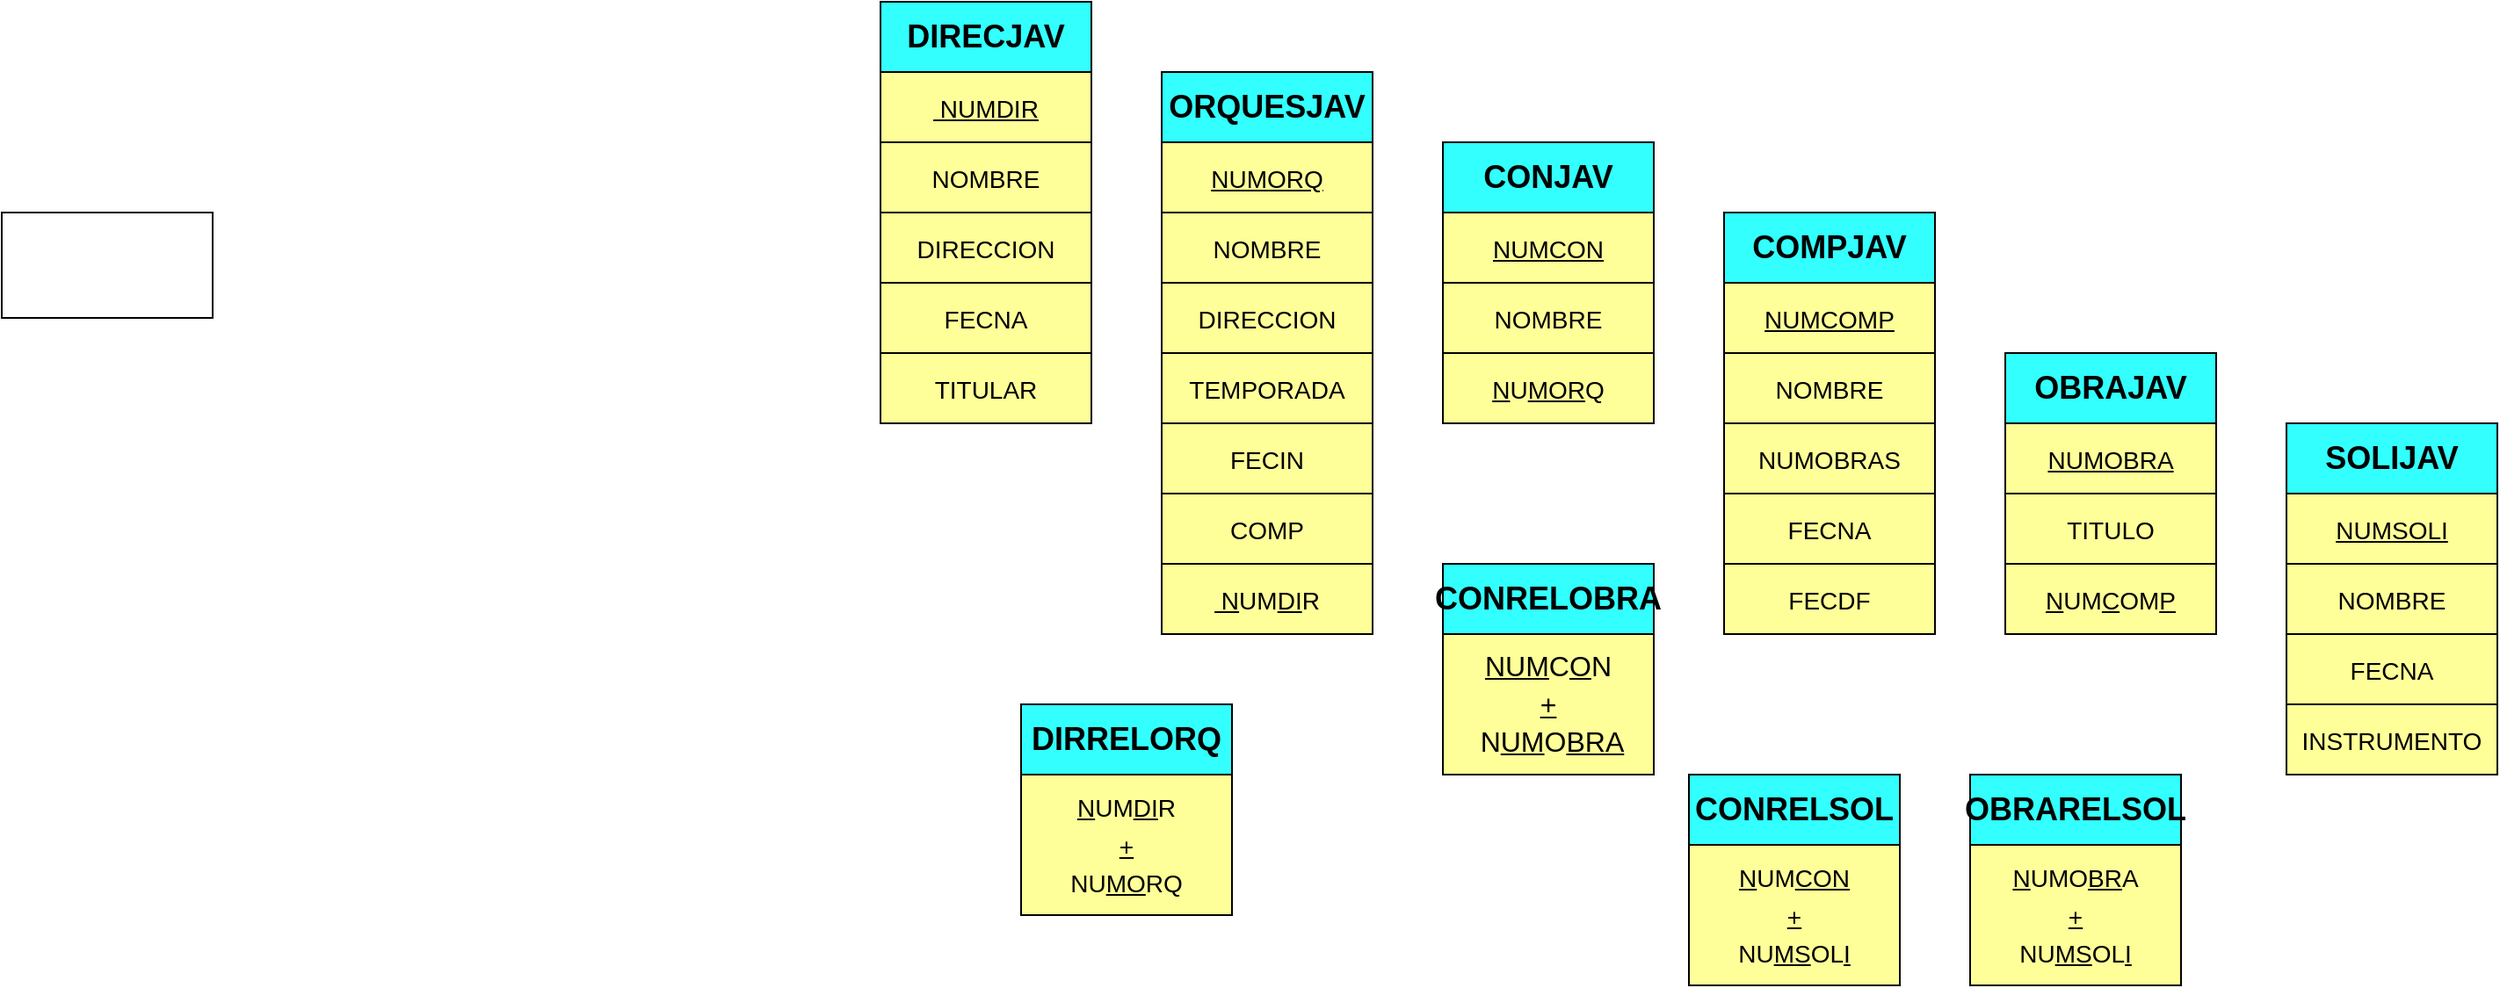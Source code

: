 <mxfile version="18.0.2" type="device" pages="3"><diagram id="irvo2yKQiAqQqo9KH-mM" name="Page-1"><mxGraphModel dx="2277" dy="1815" grid="1" gridSize="10" guides="1" tooltips="1" connect="1" arrows="1" fold="1" page="1" pageScale="1" pageWidth="827" pageHeight="1169" math="0" shadow="0"><root><mxCell id="0"/><mxCell id="1" parent="0"/><mxCell id="vN0TJ33HzaSOM6uNFdOM-1" value="&lt;font style=&quot;font-size: 18px&quot;&gt;&lt;b&gt;ORQUESJAV&lt;/b&gt;&lt;/font&gt;" style="rounded=0;whiteSpace=wrap;html=1;fillColor=#33FFFF;" parent="1" vertex="1"><mxGeometry x="20" y="-360" width="120" height="40" as="geometry"/></mxCell><mxCell id="vN0TJ33HzaSOM6uNFdOM-5" value="&lt;font style=&quot;font-size: 14px&quot;&gt;FECIN&lt;/font&gt;" style="rounded=0;whiteSpace=wrap;html=1;fontSize=18;fillColor=#FFFF99;" parent="1" vertex="1"><mxGeometry x="20" y="-160" width="120" height="40" as="geometry"/></mxCell><mxCell id="vN0TJ33HzaSOM6uNFdOM-7" value="&lt;span style=&quot;font-size: 14px&quot;&gt;&lt;u&gt;NUMORQ&lt;/u&gt;&lt;/span&gt;" style="rounded=0;whiteSpace=wrap;html=1;fontSize=18;fillColor=#FFFF99;" parent="1" vertex="1"><mxGeometry x="20" y="-320" width="120" height="40" as="geometry"/></mxCell><mxCell id="vN0TJ33HzaSOM6uNFdOM-8" value="&lt;font style=&quot;font-size: 14px&quot;&gt;COMP&lt;/font&gt;" style="rounded=0;whiteSpace=wrap;html=1;fontSize=18;fillColor=#FFFF99;" parent="1" vertex="1"><mxGeometry x="20" y="-120" width="120" height="40" as="geometry"/></mxCell><mxCell id="OLTKXeni9nIVeZ44WBVX-1" value="&lt;font style=&quot;font-size: 18px&quot;&gt;&lt;b&gt;CONJAV&lt;/b&gt;&lt;/font&gt;" style="rounded=0;whiteSpace=wrap;html=1;fillColor=#33FFFF;" parent="1" vertex="1"><mxGeometry x="180" y="-320" width="120" height="40" as="geometry"/></mxCell><mxCell id="OLTKXeni9nIVeZ44WBVX-3" value="&lt;span style=&quot;font-size: 14px&quot;&gt;&lt;u&gt;NUMCON&lt;/u&gt;&lt;/span&gt;" style="rounded=0;whiteSpace=wrap;html=1;fontSize=18;fillColor=#FFFF99;" parent="1" vertex="1"><mxGeometry x="180" y="-280" width="120" height="40" as="geometry"/></mxCell><mxCell id="OLTKXeni9nIVeZ44WBVX-4" value="&lt;div&gt;&lt;font style=&quot;font-size: 14px&quot;&gt;NOMBRE&lt;/font&gt;&lt;/div&gt;" style="rounded=0;whiteSpace=wrap;html=1;fontSize=18;fillColor=#FFFF99;" parent="1" vertex="1"><mxGeometry x="180" y="-240" width="120" height="40" as="geometry"/></mxCell><mxCell id="OLTKXeni9nIVeZ44WBVX-5" value="&lt;span style=&quot;font-size: 14px&quot;&gt;&lt;u&gt;N&lt;/u&gt;U&lt;u&gt;MOR&lt;/u&gt;Q&lt;/span&gt;" style="rounded=0;whiteSpace=wrap;html=1;fontSize=18;fillColor=#FFFF99;" parent="1" vertex="1"><mxGeometry x="180" y="-200" width="120" height="40" as="geometry"/></mxCell><mxCell id="OLTKXeni9nIVeZ44WBVX-16" value="&lt;span style=&quot;font-size: 18px&quot;&gt;&lt;b&gt;OBRAJAV&lt;/b&gt;&lt;/span&gt;" style="rounded=0;whiteSpace=wrap;html=1;fillColor=#33FFFF;" parent="1" vertex="1"><mxGeometry x="500" y="-200" width="120" height="40" as="geometry"/></mxCell><mxCell id="OLTKXeni9nIVeZ44WBVX-17" value="&lt;span style=&quot;font-size: 14px&quot;&gt;&lt;u&gt;NUMOBRA&lt;/u&gt;&lt;/span&gt;" style="rounded=0;whiteSpace=wrap;html=1;fontSize=18;fillColor=#FFFF99;" parent="1" vertex="1"><mxGeometry x="500" y="-160" width="120" height="40" as="geometry"/></mxCell><mxCell id="OLTKXeni9nIVeZ44WBVX-18" value="&lt;span style=&quot;font-size: 14px&quot;&gt;TITULO&lt;/span&gt;" style="rounded=0;whiteSpace=wrap;html=1;fontSize=18;fillColor=#FFFF99;" parent="1" vertex="1"><mxGeometry x="500" y="-120" width="120" height="40" as="geometry"/></mxCell><mxCell id="OLTKXeni9nIVeZ44WBVX-20" value="&lt;span style=&quot;font-size: 14px&quot;&gt;&lt;u&gt;N&lt;/u&gt;UM&lt;u&gt;C&lt;/u&gt;OM&lt;u&gt;P&lt;/u&gt;&lt;/span&gt;" style="rounded=0;whiteSpace=wrap;html=1;fontSize=18;fillColor=#FFFF99;" parent="1" vertex="1"><mxGeometry x="500" y="-80" width="120" height="40" as="geometry"/></mxCell><mxCell id="7b0voyulcn5LhP3MoQGI-5" value="&lt;span style=&quot;font-size: 14px&quot;&gt;FECDF&lt;br&gt;&lt;/span&gt;" style="rounded=0;whiteSpace=wrap;html=1;fontSize=18;fillColor=#FFFF99;" parent="1" vertex="1"><mxGeometry x="340" y="-80" width="120" height="40" as="geometry"/></mxCell><mxCell id="7b0voyulcn5LhP3MoQGI-7" value="&lt;font style=&quot;font-size: 18px&quot;&gt;&lt;b&gt;DIRECJAV&lt;/b&gt;&lt;/font&gt;" style="rounded=0;whiteSpace=wrap;html=1;fillColor=#33FFFF;" parent="1" vertex="1"><mxGeometry x="-140" y="-400" width="120" height="40" as="geometry"/></mxCell><mxCell id="7b0voyulcn5LhP3MoQGI-9" value="&lt;span style=&quot;font-size: 14px&quot;&gt;&lt;u&gt;&amp;nbsp;NUMDIR&lt;/u&gt;&lt;br&gt;&lt;/span&gt;" style="rounded=0;whiteSpace=wrap;html=1;fontSize=18;fillColor=#FFFF99;" parent="1" vertex="1"><mxGeometry x="-140" y="-360" width="120" height="40" as="geometry"/></mxCell><mxCell id="Z4Rx5b9Ad_7GopqOrgtH-1" value="&lt;font style=&quot;font-size: 14px&quot;&gt;NOMBRE&lt;/font&gt;" style="rounded=0;whiteSpace=wrap;html=1;fontSize=18;fillColor=#FFFF99;" parent="1" vertex="1"><mxGeometry x="-140" y="-320" width="120" height="40" as="geometry"/></mxCell><mxCell id="Z4Rx5b9Ad_7GopqOrgtH-4" value="&lt;font style=&quot;font-size: 14px&quot;&gt;DIRECCION&lt;/font&gt;&lt;font style=&quot;font-size: 14px&quot;&gt;&lt;br&gt;&lt;/font&gt;" style="rounded=0;whiteSpace=wrap;html=1;fontSize=18;fillColor=#FFFF99;" parent="1" vertex="1"><mxGeometry x="-140" y="-280" width="120" height="40" as="geometry"/></mxCell><mxCell id="HvVmlWk6--xc-2OfMWXt-4" value="&lt;font style=&quot;font-size: 14px&quot;&gt;TEMPORADA&lt;/font&gt;" style="rounded=0;whiteSpace=wrap;html=1;fontSize=18;fillColor=#FFFF99;" parent="1" vertex="1"><mxGeometry x="20" y="-200" width="120" height="40" as="geometry"/></mxCell><mxCell id="HvVmlWk6--xc-2OfMWXt-7" value="" style="rounded=0;whiteSpace=wrap;html=1;" parent="1" vertex="1"><mxGeometry x="-640" y="-280" width="120" height="60" as="geometry"/></mxCell><mxCell id="HvVmlWk6--xc-2OfMWXt-8" value="&lt;font style=&quot;font-size: 14px&quot;&gt;FECNA&lt;/font&gt;" style="rounded=0;whiteSpace=wrap;html=1;fontSize=18;fillColor=#FFFF99;" parent="1" vertex="1"><mxGeometry x="-140" y="-240" width="120" height="40" as="geometry"/></mxCell><mxCell id="W_rR7vkwuDsGAnNLAWUF-6" value="&lt;font style=&quot;font-size: 18px&quot;&gt;&lt;b&gt;SOLIJAV&lt;/b&gt;&lt;/font&gt;" style="rounded=0;whiteSpace=wrap;html=1;fillColor=#33FFFF;" parent="1" vertex="1"><mxGeometry x="660" y="-160" width="120" height="40" as="geometry"/></mxCell><mxCell id="W_rR7vkwuDsGAnNLAWUF-7" value="&lt;span style=&quot;font-size: 14px&quot;&gt;&lt;u&gt;NUMSOLI&lt;/u&gt;&lt;/span&gt;" style="rounded=0;whiteSpace=wrap;html=1;fontSize=18;fillColor=#FFFF99;" parent="1" vertex="1"><mxGeometry x="660" y="-120" width="120" height="40" as="geometry"/></mxCell><mxCell id="W_rR7vkwuDsGAnNLAWUF-8" value="&lt;font style=&quot;font-size: 14px&quot;&gt;NOMBRE&lt;/font&gt;" style="rounded=0;whiteSpace=wrap;html=1;fontSize=18;fillColor=#FFFF99;" parent="1" vertex="1"><mxGeometry x="660" y="-80" width="120" height="40" as="geometry"/></mxCell><mxCell id="W_rR7vkwuDsGAnNLAWUF-10" value="&lt;font style=&quot;font-size: 14px&quot;&gt;FECNA&lt;/font&gt;" style="rounded=0;whiteSpace=wrap;html=1;fontSize=18;fillColor=#FFFF99;" parent="1" vertex="1"><mxGeometry x="660" y="-40" width="120" height="40" as="geometry"/></mxCell><mxCell id="W_rR7vkwuDsGAnNLAWUF-13" value="&lt;span style=&quot;font-size: 18px&quot;&gt;&lt;b&gt;COMPJAV&lt;/b&gt;&lt;/span&gt;" style="rounded=0;whiteSpace=wrap;html=1;fillColor=#33FFFF;" parent="1" vertex="1"><mxGeometry x="340" y="-280" width="120" height="40" as="geometry"/></mxCell><mxCell id="W_rR7vkwuDsGAnNLAWUF-14" value="&lt;span style=&quot;font-size: 14px&quot;&gt;&lt;u&gt;NUMCOMP&lt;/u&gt;&lt;/span&gt;" style="rounded=0;whiteSpace=wrap;html=1;fontSize=18;fillColor=#FFFF99;" parent="1" vertex="1"><mxGeometry x="340" y="-240" width="120" height="40" as="geometry"/></mxCell><mxCell id="W_rR7vkwuDsGAnNLAWUF-15" value="&lt;span style=&quot;font-size: 14px&quot;&gt;NOMBRE&lt;/span&gt;" style="rounded=0;whiteSpace=wrap;html=1;fontSize=18;fillColor=#FFFF99;" parent="1" vertex="1"><mxGeometry x="340" y="-200" width="120" height="40" as="geometry"/></mxCell><mxCell id="W_rR7vkwuDsGAnNLAWUF-16" value="&lt;span style=&quot;font-size: 14px&quot;&gt;NUMOBRAS&lt;/span&gt;" style="rounded=0;whiteSpace=wrap;html=1;fontSize=18;fillColor=#FFFF99;" parent="1" vertex="1"><mxGeometry x="340" y="-160" width="120" height="40" as="geometry"/></mxCell><mxCell id="W_rR7vkwuDsGAnNLAWUF-17" value="&lt;span style=&quot;font-size: 14px&quot;&gt;FECNA&lt;/span&gt;" style="rounded=0;whiteSpace=wrap;html=1;fontSize=18;fillColor=#FFFF99;" parent="1" vertex="1"><mxGeometry x="340" y="-120" width="120" height="40" as="geometry"/></mxCell><mxCell id="W_rR7vkwuDsGAnNLAWUF-19" value="&lt;span style=&quot;font-size: 18px&quot;&gt;&lt;b&gt;CONRELSOL&lt;br&gt;&lt;/b&gt;&lt;/span&gt;" style="rounded=0;whiteSpace=wrap;html=1;fillColor=#33FFFF;" parent="1" vertex="1"><mxGeometry x="320" y="40" width="120" height="40" as="geometry"/></mxCell><mxCell id="W_rR7vkwuDsGAnNLAWUF-21" value="&lt;div&gt;&lt;span style=&quot;font-size: 18px&quot;&gt;&lt;b&gt;OBRARELSOL&lt;/b&gt;&lt;/span&gt;&lt;/div&gt;&lt;div&gt;&lt;span style=&quot;font-size: 18px&quot;&gt;&lt;/span&gt;&lt;/div&gt;" style="rounded=0;whiteSpace=wrap;html=1;fillColor=#33FFFF;" parent="1" vertex="1"><mxGeometry x="480" y="40" width="120" height="40" as="geometry"/></mxCell><mxCell id="W_rR7vkwuDsGAnNLAWUF-22" value="&lt;span style=&quot;font-size: 14px&quot;&gt;&lt;u&gt;N&lt;/u&gt;UMO&lt;u&gt;BR&lt;/u&gt;A&lt;u&gt;&lt;br&gt;&lt;/u&gt;&lt;/span&gt;&lt;div&gt;&lt;span style=&quot;font-size: 14px&quot;&gt;&lt;u&gt;+&lt;/u&gt;&lt;/span&gt;&lt;/div&gt;&lt;div&gt;&lt;span style=&quot;font-size: 14px&quot;&gt;NU&lt;u&gt;MS&lt;/u&gt;OL&lt;u&gt;I&lt;br&gt;&lt;/u&gt;&lt;/span&gt;&lt;/div&gt;&lt;div&gt;&lt;span style=&quot;font-size: 14px&quot;&gt;&lt;/span&gt;&lt;/div&gt;" style="rounded=0;whiteSpace=wrap;html=1;fontSize=18;fillColor=#FFFF99;" parent="1" vertex="1"><mxGeometry x="480" y="80" width="120" height="80" as="geometry"/></mxCell><mxCell id="W_rR7vkwuDsGAnNLAWUF-31" value="&lt;font style=&quot;font-size: 14px&quot;&gt;TITULAR&lt;/font&gt;" style="rounded=0;whiteSpace=wrap;html=1;fontSize=18;fillColor=#FFFF99;" parent="1" vertex="1"><mxGeometry x="-140" y="-200" width="120" height="40" as="geometry"/></mxCell><mxCell id="W_rR7vkwuDsGAnNLAWUF-32" value="&lt;font style=&quot;font-size: 14px&quot;&gt;NOMBRE&lt;/font&gt;" style="rounded=0;whiteSpace=wrap;html=1;fontSize=18;fillColor=#FFFF99;" parent="1" vertex="1"><mxGeometry x="20" y="-280" width="120" height="40" as="geometry"/></mxCell><mxCell id="W_rR7vkwuDsGAnNLAWUF-33" value="&lt;font style=&quot;font-size: 14px&quot;&gt;DIRECCION&lt;/font&gt;" style="rounded=0;whiteSpace=wrap;html=1;fontSize=18;fillColor=#FFFF99;" parent="1" vertex="1"><mxGeometry x="20" y="-240" width="120" height="40" as="geometry"/></mxCell><mxCell id="W_rR7vkwuDsGAnNLAWUF-34" value="&lt;font style=&quot;font-size: 14px&quot;&gt;INSTRUMENTO&lt;/font&gt;" style="rounded=0;whiteSpace=wrap;html=1;fontSize=18;fillColor=#FFFF99;" parent="1" vertex="1"><mxGeometry x="660" width="120" height="40" as="geometry"/></mxCell><mxCell id="W_rR7vkwuDsGAnNLAWUF-36" value="&lt;span style=&quot;font-size: 18px&quot;&gt;&lt;b&gt;DIRRELORQ&lt;br&gt;&lt;/b&gt;&lt;/span&gt;" style="rounded=0;whiteSpace=wrap;html=1;fillColor=#33FFFF;" parent="1" vertex="1"><mxGeometry x="-60" width="120" height="40" as="geometry"/></mxCell><mxCell id="W_rR7vkwuDsGAnNLAWUF-37" value="&lt;span style=&quot;font-size: 14px&quot;&gt;&lt;u&gt;N&lt;/u&gt;UM&lt;u&gt;DI&lt;/u&gt;R&lt;u&gt;&lt;br&gt;&lt;/u&gt;&lt;/span&gt;&lt;div&gt;&lt;span style=&quot;font-size: 14px&quot;&gt;&lt;u&gt;+&lt;/u&gt;&lt;/span&gt;&lt;/div&gt;&lt;div&gt;&lt;span style=&quot;font-size: 14px&quot;&gt;NU&lt;u&gt;MO&lt;/u&gt;RQ&lt;u&gt;&lt;br&gt;&lt;/u&gt;&lt;/span&gt;&lt;/div&gt;&lt;div&gt;&lt;span style=&quot;font-size: 14px&quot;&gt;&lt;/span&gt;&lt;/div&gt;" style="rounded=0;whiteSpace=wrap;html=1;fontSize=18;fillColor=#FFFF99;" parent="1" vertex="1"><mxGeometry x="-60" y="40" width="120" height="80" as="geometry"/></mxCell><mxCell id="k2Hbb3McJ7hPH5gtKItL-1" value="&lt;div&gt;&lt;span style=&quot;font-size: 18px&quot;&gt;&lt;b&gt;CONRELOBRA&lt;/b&gt;&lt;/span&gt;&lt;/div&gt;" style="rounded=0;whiteSpace=wrap;html=1;fillColor=#33FFFF;" parent="1" vertex="1"><mxGeometry x="180" y="-80" width="120" height="40" as="geometry"/></mxCell><mxCell id="k2Hbb3McJ7hPH5gtKItL-2" value="&lt;div&gt;&lt;font size=&quot;3&quot;&gt;&lt;u&gt;NUM&lt;/u&gt;C&lt;u&gt;O&lt;/u&gt;N&lt;/font&gt;&lt;/div&gt;&lt;div&gt;&lt;u&gt;&lt;font size=&quot;3&quot;&gt;+&lt;/font&gt;&lt;/u&gt;&lt;/div&gt;&lt;div&gt;&lt;font size=&quot;3&quot;&gt;&amp;nbsp;N&lt;u&gt;UM&lt;/u&gt;O&lt;u&gt;BRA&lt;/u&gt;&lt;br&gt;&lt;/font&gt;&lt;/div&gt;" style="rounded=0;whiteSpace=wrap;html=1;fontSize=18;fillColor=#FFFF99;" parent="1" vertex="1"><mxGeometry x="180" y="-40" width="120" height="80" as="geometry"/></mxCell><mxCell id="k2Hbb3McJ7hPH5gtKItL-3" value="&lt;span style=&quot;font-size: 14px&quot;&gt;&lt;u&gt;N&lt;/u&gt;UM&lt;u&gt;CON&lt;br&gt;&lt;/u&gt;&lt;/span&gt;&lt;div&gt;&lt;span style=&quot;font-size: 14px&quot;&gt;&lt;u&gt;+&lt;/u&gt;&lt;/span&gt;&lt;/div&gt;&lt;div&gt;&lt;span style=&quot;font-size: 14px&quot;&gt;NU&lt;u&gt;MS&lt;/u&gt;OL&lt;u&gt;I&lt;br&gt;&lt;/u&gt;&lt;/span&gt;&lt;/div&gt;&lt;div&gt;&lt;span style=&quot;font-size: 14px&quot;&gt;&lt;/span&gt;&lt;/div&gt;" style="rounded=0;whiteSpace=wrap;html=1;fontSize=18;fillColor=#FFFF99;" parent="1" vertex="1"><mxGeometry x="320" y="80" width="120" height="80" as="geometry"/></mxCell><mxCell id="5oA2l_yIUNNUXn1hyEi8-1" value="&lt;span style=&quot;font-size: 14px&quot;&gt;&lt;u&gt;&amp;nbsp;N&lt;/u&gt;UM&lt;u&gt;DI&lt;/u&gt;R&lt;br&gt;&lt;/span&gt;" style="rounded=0;whiteSpace=wrap;html=1;fontSize=18;fillColor=#FFFF99;" parent="1" vertex="1"><mxGeometry x="20" y="-80" width="120" height="40" as="geometry"/></mxCell></root></mxGraphModel></diagram><diagram id="A1oFyAuaPmzS3UFwnisW" name="Page-2"><mxGraphModel dx="784" dy="635" grid="1" gridSize="10" guides="1" tooltips="1" connect="1" arrows="1" fold="1" page="1" pageScale="1" pageWidth="827" pageHeight="1169" math="0" shadow="0"><root><mxCell id="0"/><mxCell id="1" parent="0"/></root></mxGraphModel></diagram><diagram id="SN6qsW9gjig2lJrTDVAu" name="Page-3"><mxGraphModel dx="799" dy="635" grid="1" gridSize="10" guides="1" tooltips="1" connect="1" arrows="1" fold="1" page="1" pageScale="1" pageWidth="827" pageHeight="1169" math="0" shadow="0"><root><mxCell id="0"/><mxCell id="1" parent="0"/></root></mxGraphModel></diagram></mxfile>